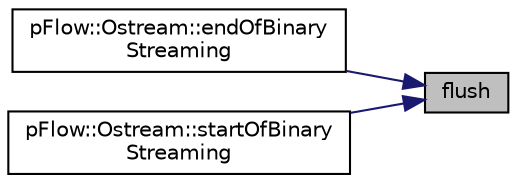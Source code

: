 digraph "flush"
{
 // LATEX_PDF_SIZE
  edge [fontname="Helvetica",fontsize="10",labelfontname="Helvetica",labelfontsize="10"];
  node [fontname="Helvetica",fontsize="10",shape=record];
  rankdir="RL";
  Node1 [label="flush",height=0.2,width=0.4,color="black", fillcolor="grey75", style="filled", fontcolor="black",tooltip="Flush stream."];
  Node1 -> Node2 [dir="back",color="midnightblue",fontsize="10",style="solid",fontname="Helvetica"];
  Node2 [label="pFlow::Ostream::endOfBinary\lStreaming",height=0.2,width=0.4,color="black", fillcolor="white", style="filled",URL="$classpFlow_1_1Ostream.html#a18da76f3c773f1784901873f098b896e",tooltip="Reach end of file add a new line and flush stream."];
  Node1 -> Node3 [dir="back",color="midnightblue",fontsize="10",style="solid",fontname="Helvetica"];
  Node3 [label="pFlow::Ostream::startOfBinary\lStreaming",height=0.2,width=0.4,color="black", fillcolor="white", style="filled",URL="$classpFlow_1_1Ostream.html#aac74c7c64e14f3c4e96908948ff6f53d",tooltip="Add a new line and flush stream."];
}
